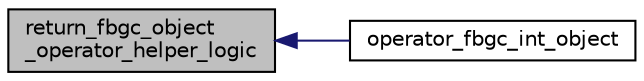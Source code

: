 digraph "return_fbgc_object_operator_helper_logic"
{
  edge [fontname="Helvetica",fontsize="10",labelfontname="Helvetica",labelfontsize="10"];
  node [fontname="Helvetica",fontsize="10",shape=record];
  rankdir="LR";
  Node95 [label="return_fbgc_object\l_operator_helper_logic",height=0.2,width=0.4,color="black", fillcolor="grey75", style="filled", fontcolor="black"];
  Node95 -> Node96 [dir="back",color="midnightblue",fontsize="10",style="solid"];
  Node96 [label="operator_fbgc_int_object",height=0.2,width=0.4,color="black", fillcolor="white", style="filled",URL="$int__object_8h.html#a1eaef0ba2306fe6283a5ad8cf39a252f"];
}
